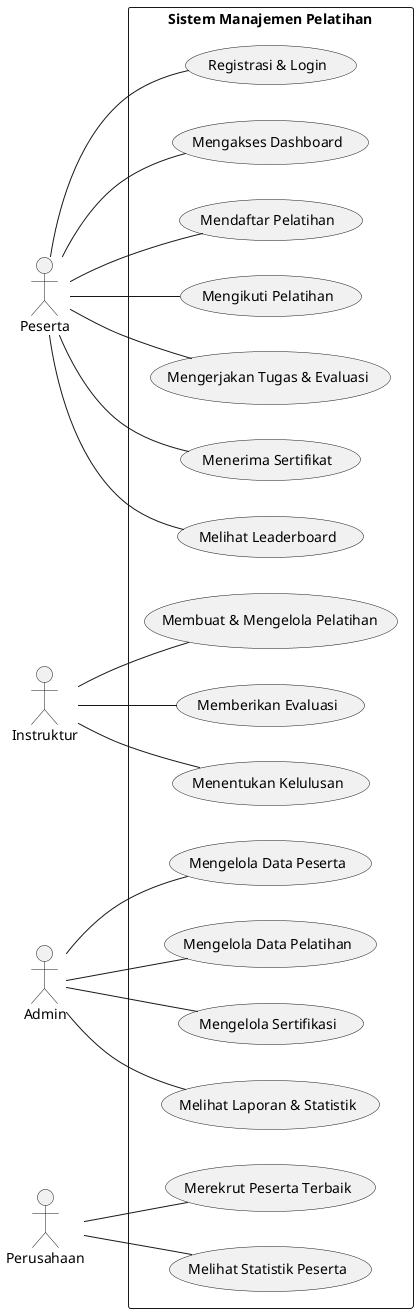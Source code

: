 @startuml usecase

left to right direction

actor Peserta
actor Instruktur
actor Admin
actor Perusahaan

rectangle "Sistem Manajemen Pelatihan" {
  Peserta -- (Registrasi & Login)
  Peserta -- (Mengakses Dashboard)
  Peserta -- (Mendaftar Pelatihan)
  Peserta -- (Mengikuti Pelatihan)
  Peserta -- (Mengerjakan Tugas & Evaluasi)
  Peserta -- (Menerima Sertifikat)
  Peserta -- (Melihat Leaderboard)

  Instruktur -- (Membuat & Mengelola Pelatihan)
  Instruktur -- (Memberikan Evaluasi)
  Instruktur -- (Menentukan Kelulusan)

  Admin -- (Mengelola Data Peserta)
  Admin -- (Mengelola Data Pelatihan)
  Admin -- (Mengelola Sertifikasi)
  Admin -- (Melihat Laporan & Statistik)
  
  Perusahaan -- (Merekrut Peserta Terbaik)
  Perusahaan -- (Melihat Statistik Peserta)
}

@enduml